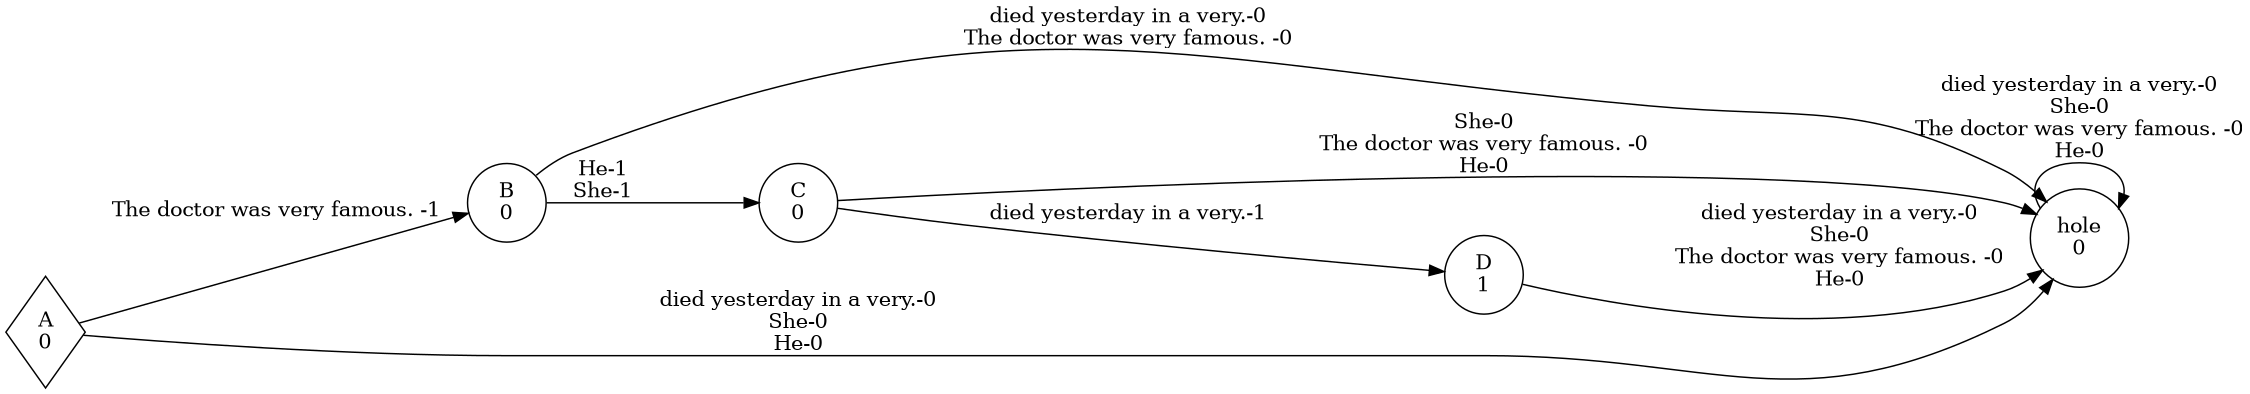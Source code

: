 digraph weighted_automaton {
	margin=0 rankdir=LR size=15
	node [shape=circle]
	A [label="A
0" shape=diamond]
	A -> B [label="The doctor was very famous. -1"]
	A -> hole [label="died yesterday in a very.-0
She-0
He-0"]
	B [label="B
0"]
	B -> C [label="He-1
She-1"]
	B -> hole [label="died yesterday in a very.-0
The doctor was very famous. -0"]
	C [label="C
0"]
	C -> D [label="died yesterday in a very.-1"]
	C -> hole [label="She-0
The doctor was very famous. -0
He-0"]
	D [label="D
1"]
	D -> hole [label="died yesterday in a very.-0
She-0
The doctor was very famous. -0
He-0"]
	hole [label="hole
0"]
	hole -> hole [label="died yesterday in a very.-0
She-0
The doctor was very famous. -0
He-0"]
}
